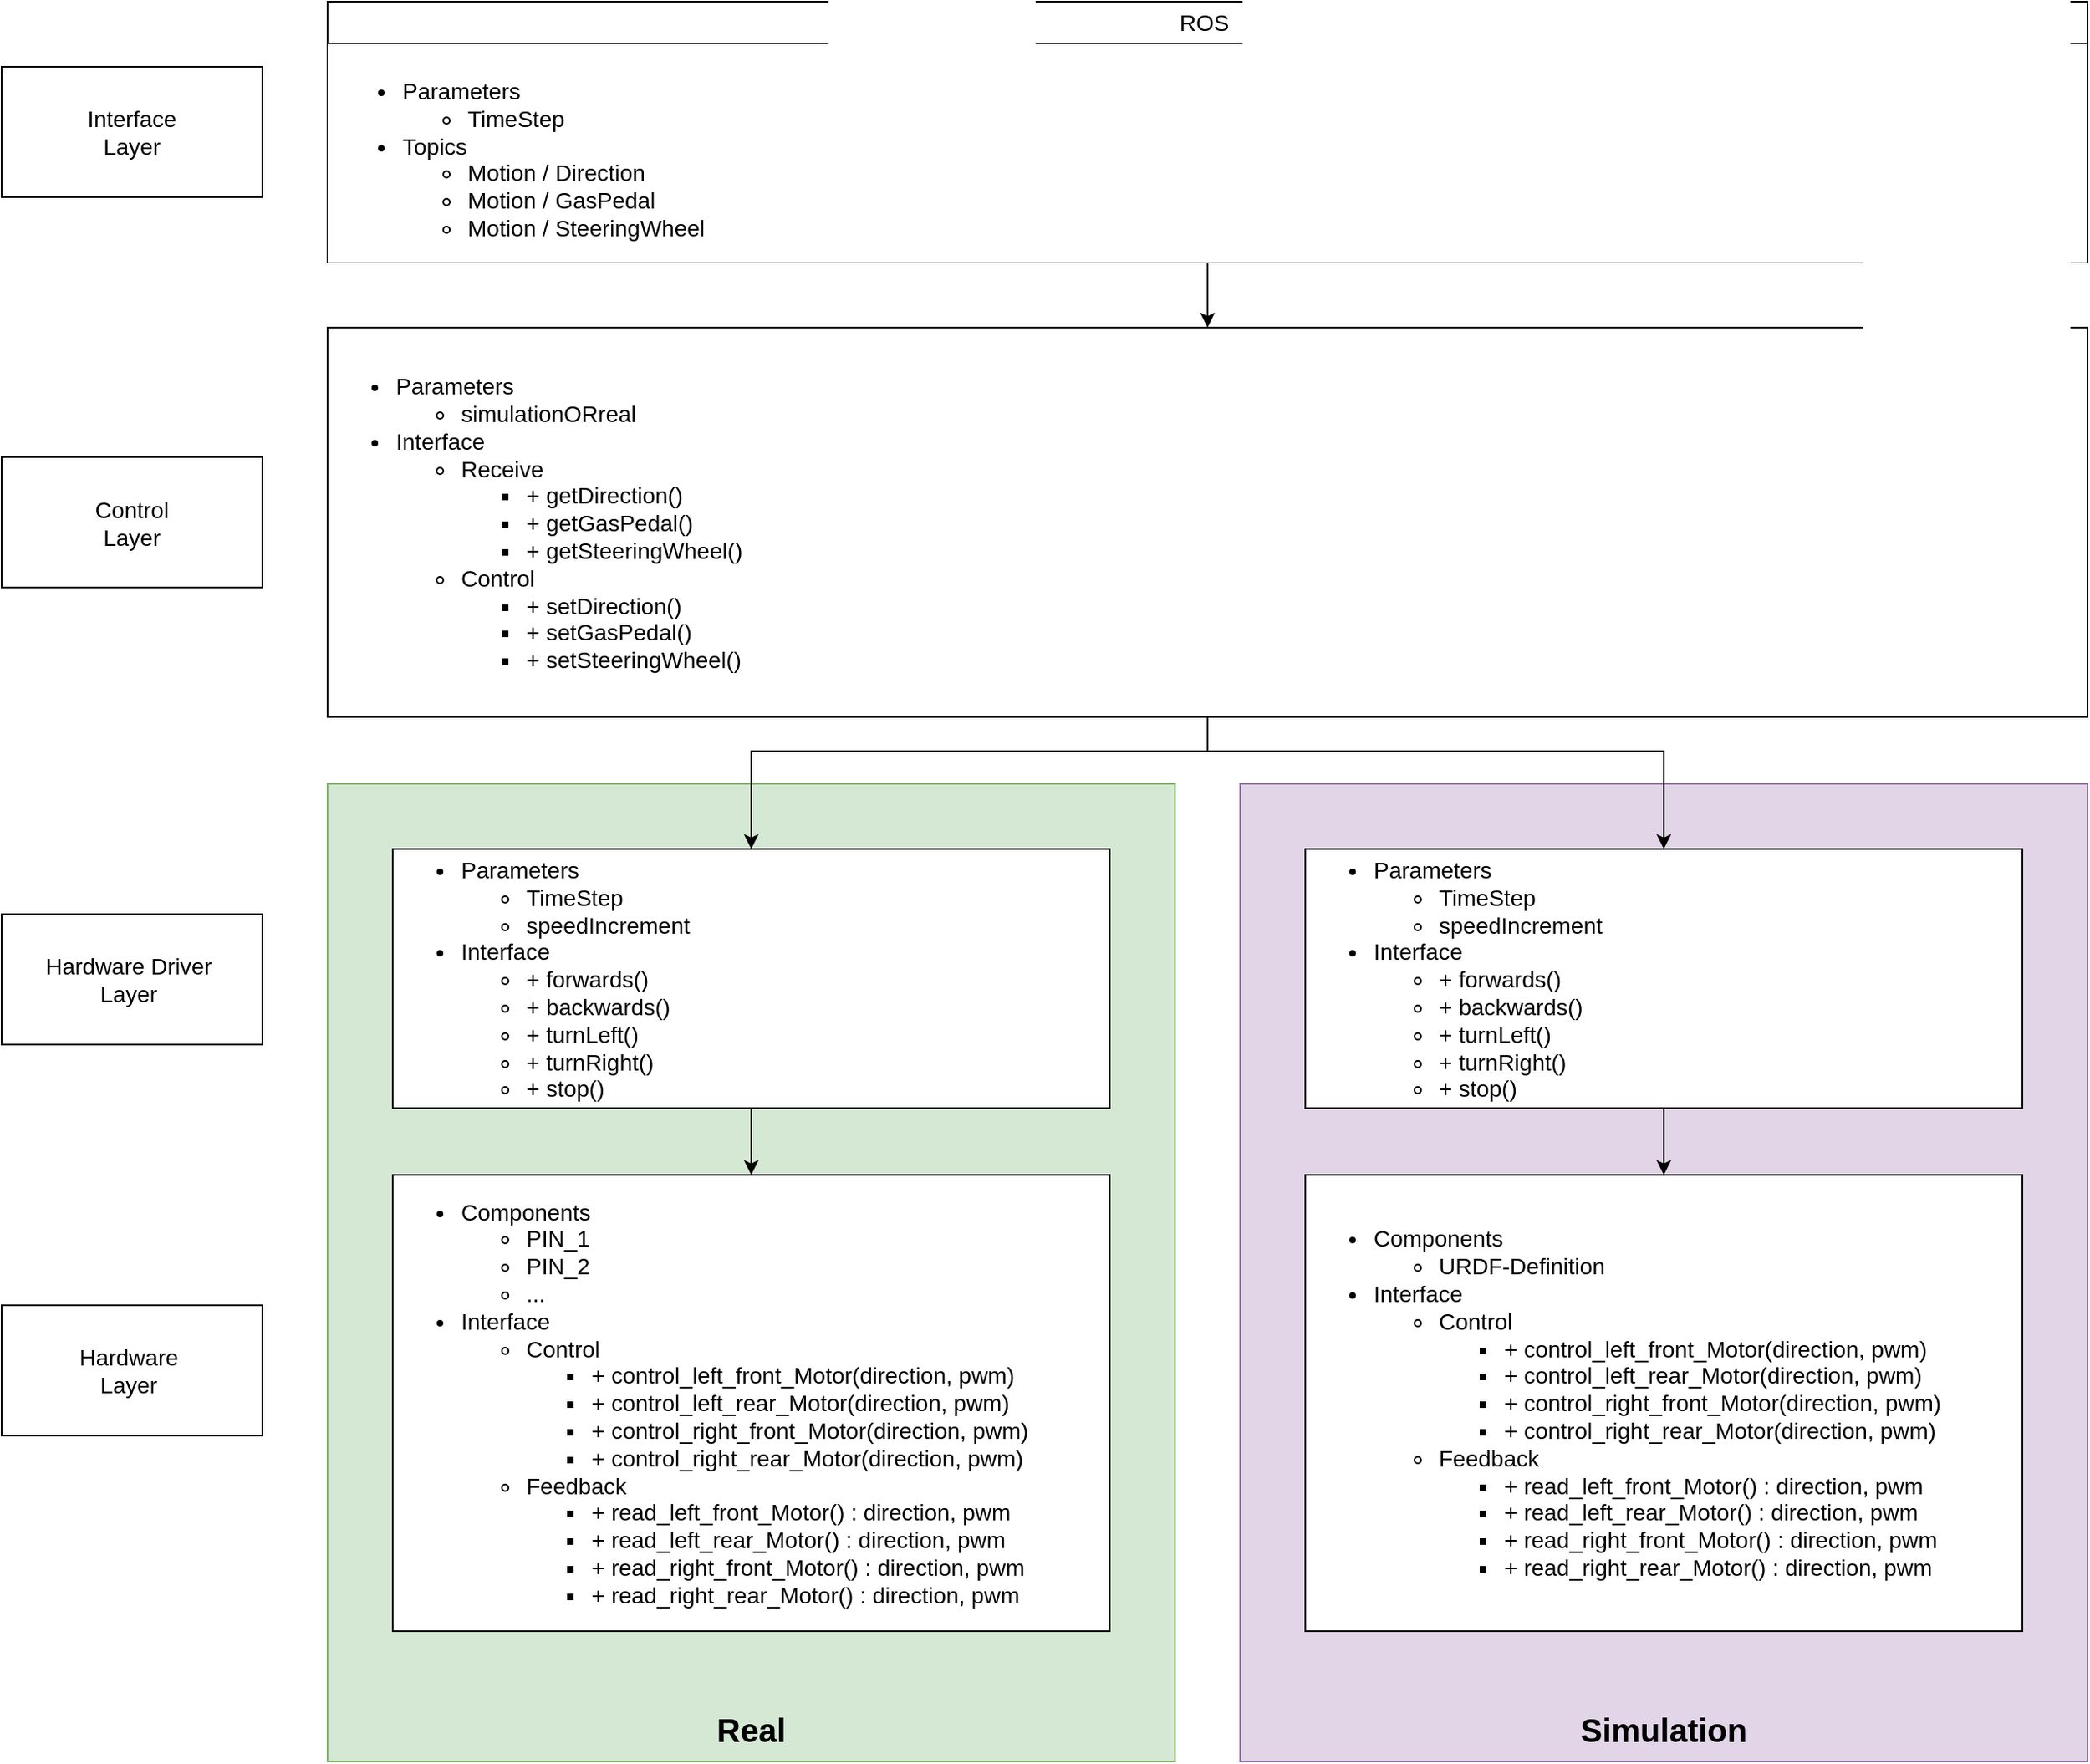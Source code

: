 <mxfile version="21.6.1" type="device">
  <diagram name="Page-1" id="Vw5gczLZUKuHrn777Z9E">
    <mxGraphModel dx="1908" dy="1314" grid="1" gridSize="10" guides="1" tooltips="1" connect="1" arrows="1" fold="1" page="1" pageScale="1" pageWidth="1654" pageHeight="1169" math="0" shadow="0">
      <root>
        <mxCell id="0" />
        <mxCell id="1" parent="0" />
        <mxCell id="yhAqCjuNMGm-9O0pIVWo-1" value="" style="rounded=0;whiteSpace=wrap;html=1;fillColor=#d5e8d4;strokeColor=#82b366;fontSize=14;" vertex="1" parent="1">
          <mxGeometry x="280" y="520" width="520" height="600" as="geometry" />
        </mxCell>
        <mxCell id="44geKnZ1Y-uaZJpbZFjT-1" value="&lt;ul style=&quot;font-size: 14px;&quot;&gt;&lt;li style=&quot;font-size: 14px;&quot;&gt;Parameters&amp;nbsp;&lt;/li&gt;&lt;ul style=&quot;font-size: 14px;&quot;&gt;&lt;li style=&quot;font-size: 14px;&quot;&gt;TimeStep&amp;nbsp;&lt;/li&gt;&lt;li style=&quot;font-size: 14px;&quot;&gt;speedIncrement&amp;nbsp;&lt;/li&gt;&lt;/ul&gt;&lt;li style=&quot;font-size: 14px;&quot;&gt;Interface&amp;nbsp;&lt;/li&gt;&lt;ul style=&quot;font-size: 14px;&quot;&gt;&lt;li style=&quot;font-size: 14px;&quot;&gt;+ forwards()&amp;nbsp;&lt;/li&gt;&lt;li style=&quot;font-size: 14px;&quot;&gt;+ backwards()&amp;nbsp;&lt;/li&gt;&lt;li style=&quot;font-size: 14px;&quot;&gt;+ turnLeft()&amp;nbsp;&lt;/li&gt;&lt;li style=&quot;font-size: 14px;&quot;&gt;+ turnRight()&amp;nbsp;&lt;/li&gt;&lt;li style=&quot;font-size: 14px;&quot;&gt;+ stop()&amp;nbsp;&lt;/li&gt;&lt;/ul&gt;&lt;/ul&gt;" style="rounded=0;whiteSpace=wrap;html=1;align=left;fontSize=14;" parent="1" vertex="1">
          <mxGeometry x="320" y="560" width="440" height="159" as="geometry" />
        </mxCell>
        <mxCell id="44geKnZ1Y-uaZJpbZFjT-2" value="Hardware Driver&amp;nbsp;&lt;br style=&quot;font-size: 14px;&quot;&gt;Layer&amp;nbsp;" style="rounded=0;whiteSpace=wrap;html=1;fontSize=14;" parent="1" vertex="1">
          <mxGeometry x="80" y="600" width="160" height="80" as="geometry" />
        </mxCell>
        <mxCell id="44geKnZ1Y-uaZJpbZFjT-3" value="Hardware&amp;nbsp;&lt;br style=&quot;font-size: 14px;&quot;&gt;Layer&amp;nbsp;" style="rounded=0;whiteSpace=wrap;html=1;fontSize=14;" parent="1" vertex="1">
          <mxGeometry x="80" y="840" width="160" height="80" as="geometry" />
        </mxCell>
        <mxCell id="44geKnZ1Y-uaZJpbZFjT-4" value="&lt;ul style=&quot;font-size: 14px;&quot;&gt;&lt;li style=&quot;font-size: 14px;&quot;&gt;&lt;span style=&quot;background-color: initial; font-size: 14px;&quot;&gt;Components&amp;nbsp;&lt;/span&gt;&lt;/li&gt;&lt;ul style=&quot;font-size: 14px;&quot;&gt;&lt;li style=&quot;font-size: 14px;&quot;&gt;&lt;span style=&quot;background-color: initial; font-size: 14px;&quot;&gt;PIN_1&amp;nbsp;&lt;/span&gt;&lt;/li&gt;&lt;li style=&quot;font-size: 14px;&quot;&gt;&lt;span style=&quot;background-color: initial; font-size: 14px;&quot;&gt;PIN_2&amp;nbsp;&lt;/span&gt;&lt;/li&gt;&lt;li style=&quot;font-size: 14px;&quot;&gt;&lt;span style=&quot;background-color: initial; font-size: 14px;&quot;&gt;...&amp;nbsp;&lt;/span&gt;&lt;/li&gt;&lt;/ul&gt;&lt;li style=&quot;font-size: 14px;&quot;&gt;&lt;span style=&quot;background-color: initial; font-size: 14px;&quot;&gt;Interface&amp;nbsp;&lt;/span&gt;&lt;/li&gt;&lt;ul style=&quot;font-size: 14px;&quot;&gt;&lt;li style=&quot;font-size: 14px;&quot;&gt;Control&amp;nbsp;&lt;/li&gt;&lt;ul style=&quot;font-size: 14px;&quot;&gt;&lt;li style=&quot;font-size: 14px;&quot;&gt;+ control_left_front_Motor(direction, pwm)&amp;nbsp;&lt;/li&gt;&lt;li style=&quot;font-size: 14px;&quot;&gt;&lt;span style=&quot;color: rgb(0, 0, 0); font-size: 14px;&quot;&gt;+ control_left_rear_Motor(direction, pwm)&amp;nbsp;&lt;/span&gt;&lt;/li&gt;&lt;li style=&quot;font-size: 14px;&quot;&gt;&lt;span style=&quot;color: rgb(0, 0, 0); font-size: 14px;&quot;&gt;+ control_right_front_Motor(direction, pwm)&amp;nbsp;&lt;/span&gt;&lt;/li&gt;&lt;li style=&quot;font-size: 14px;&quot;&gt;&lt;span style=&quot;color: rgb(0, 0, 0); font-size: 14px;&quot;&gt;+ control_right_rear_Motor(direction, pwm)&amp;nbsp;&lt;/span&gt;&lt;/li&gt;&lt;/ul&gt;&lt;li style=&quot;font-size: 14px;&quot;&gt;&lt;font color=&quot;#000000&quot; style=&quot;font-size: 14px;&quot;&gt;Feedback&amp;nbsp;&lt;/font&gt;&lt;/li&gt;&lt;ul style=&quot;font-size: 14px;&quot;&gt;&lt;li style=&quot;border-color: var(--border-color); font-size: 14px;&quot;&gt;&lt;font style=&quot;border-color: var(--border-color); font-size: 14px;&quot; color=&quot;#000000&quot;&gt;+ read_left_front_Motor() : direction, pwm&amp;nbsp;&lt;/font&gt;&lt;/li&gt;&lt;li style=&quot;border-color: var(--border-color); font-size: 14px;&quot;&gt;&lt;font style=&quot;border-color: var(--border-color); font-size: 14px;&quot; color=&quot;#000000&quot;&gt;+ read_left_rear_Motor() : direction, pwm&amp;nbsp;&lt;/font&gt;&lt;/li&gt;&lt;li style=&quot;border-color: var(--border-color); font-size: 14px;&quot;&gt;&lt;font style=&quot;border-color: var(--border-color); font-size: 14px;&quot; color=&quot;#000000&quot;&gt;+ read_right_front_Motor() : direction, pwm&amp;nbsp;&lt;/font&gt;&lt;/li&gt;&lt;li style=&quot;border-color: var(--border-color); font-size: 14px;&quot;&gt;&lt;font style=&quot;border-color: var(--border-color); font-size: 14px;&quot; color=&quot;#000000&quot;&gt;+ read_right_rear_Motor() : direction, pwm&amp;nbsp;&lt;/font&gt;&lt;/li&gt;&lt;/ul&gt;&lt;/ul&gt;&lt;/ul&gt;" style="rounded=0;whiteSpace=wrap;html=1;align=left;fontSize=14;" parent="1" vertex="1">
          <mxGeometry x="320" y="760" width="440" height="280" as="geometry" />
        </mxCell>
        <mxCell id="44geKnZ1Y-uaZJpbZFjT-5" value="&lt;ul style=&quot;font-size: 14px;&quot;&gt;&lt;li style=&quot;font-size: 14px;&quot;&gt;Parameters&amp;nbsp;&lt;/li&gt;&lt;ul&gt;&lt;li style=&quot;font-size: 14px;&quot;&gt;simulationORreal&amp;nbsp;&lt;/li&gt;&lt;/ul&gt;&lt;li style=&quot;font-size: 14px;&quot;&gt;Interface&amp;nbsp;&lt;/li&gt;&lt;ul style=&quot;font-size: 14px;&quot;&gt;&lt;li style=&quot;font-size: 14px;&quot;&gt;Receive&amp;nbsp;&lt;/li&gt;&lt;ul style=&quot;font-size: 14px;&quot;&gt;&lt;li style=&quot;font-size: 14px;&quot;&gt;+ getDirection()&amp;nbsp;&lt;/li&gt;&lt;li style=&quot;font-size: 14px;&quot;&gt;+ getGasPedal()&amp;nbsp;&lt;/li&gt;&lt;li style=&quot;font-size: 14px;&quot;&gt;+ getSteeringWheel()&amp;nbsp;&lt;/li&gt;&lt;/ul&gt;&lt;li style=&quot;font-size: 14px;&quot;&gt;Control&amp;nbsp;&lt;/li&gt;&lt;ul style=&quot;font-size: 14px;&quot;&gt;&lt;li style=&quot;font-size: 14px;&quot;&gt;+ setDirection()&amp;nbsp;&lt;/li&gt;&lt;li style=&quot;font-size: 14px;&quot;&gt;+ setGasPedal()&amp;nbsp;&lt;/li&gt;&lt;li style=&quot;font-size: 14px;&quot;&gt;+ setSteeringWheel()&amp;nbsp;&lt;/li&gt;&lt;/ul&gt;&lt;/ul&gt;&lt;/ul&gt;" style="rounded=0;whiteSpace=wrap;html=1;align=left;fontSize=14;" parent="1" vertex="1">
          <mxGeometry x="280" y="240" width="1080" height="239" as="geometry" />
        </mxCell>
        <mxCell id="44geKnZ1Y-uaZJpbZFjT-6" value="Control &lt;br style=&quot;font-size: 14px;&quot;&gt;Layer" style="rounded=0;whiteSpace=wrap;html=1;fontSize=14;" parent="1" vertex="1">
          <mxGeometry x="80" y="319.5" width="160" height="80" as="geometry" />
        </mxCell>
        <mxCell id="44geKnZ1Y-uaZJpbZFjT-8" value="Interface &lt;br style=&quot;font-size: 14px;&quot;&gt;Layer" style="rounded=0;whiteSpace=wrap;html=1;fontSize=14;" parent="1" vertex="1">
          <mxGeometry x="80" y="80" width="160" height="80" as="geometry" />
        </mxCell>
        <mxCell id="44geKnZ1Y-uaZJpbZFjT-14" value="ROS&amp;nbsp;" style="swimlane;fontStyle=0;childLayout=stackLayout;horizontal=1;startSize=26;horizontalStack=0;resizeParent=1;resizeParentMax=0;resizeLast=0;collapsible=1;marginBottom=0;whiteSpace=wrap;html=1;fontSize=14;" parent="1" vertex="1">
          <mxGeometry x="280" y="40" width="1080" height="160" as="geometry" />
        </mxCell>
        <mxCell id="44geKnZ1Y-uaZJpbZFjT-15" value="&lt;ul style=&quot;font-size: 14px;&quot;&gt;&lt;li style=&quot;font-size: 14px;&quot;&gt;Parameters&amp;nbsp;&lt;/li&gt;&lt;ul style=&quot;font-size: 14px;&quot;&gt;&lt;li style=&quot;font-size: 14px;&quot;&gt;TimeStep&amp;nbsp;&lt;/li&gt;&lt;/ul&gt;&lt;li style=&quot;font-size: 14px;&quot;&gt;Topics&amp;nbsp;&lt;/li&gt;&lt;ul style=&quot;font-size: 14px;&quot;&gt;&lt;li style=&quot;font-size: 14px;&quot;&gt;Motion / Direction&amp;nbsp;&lt;/li&gt;&lt;li style=&quot;font-size: 14px;&quot;&gt;Motion / GasPedal&amp;nbsp;&lt;/li&gt;&lt;li style=&quot;font-size: 14px;&quot;&gt;Motion / SteeringWheel&amp;nbsp;&lt;/li&gt;&lt;/ul&gt;&lt;/ul&gt;" style="text;align=left;verticalAlign=top;spacingLeft=4;spacingRight=4;overflow=hidden;rotatable=0;points=[[0,0.5],[1,0.5]];portConstraint=eastwest;whiteSpace=wrap;html=1;fillColor=default;fontSize=14;" parent="44geKnZ1Y-uaZJpbZFjT-14" vertex="1">
          <mxGeometry y="26" width="1080" height="134" as="geometry" />
        </mxCell>
        <mxCell id="yhAqCjuNMGm-9O0pIVWo-2" value="Real" style="text;html=1;strokeColor=none;fillColor=none;align=center;verticalAlign=middle;whiteSpace=wrap;rounded=0;fontSize=20;fontStyle=1" vertex="1" parent="1">
          <mxGeometry x="280" y="1080" width="520" height="40" as="geometry" />
        </mxCell>
        <mxCell id="yhAqCjuNMGm-9O0pIVWo-3" value="" style="rounded=0;whiteSpace=wrap;html=1;fillColor=#e1d5e7;strokeColor=#9673a6;fontSize=14;" vertex="1" parent="1">
          <mxGeometry x="840" y="520" width="520" height="600" as="geometry" />
        </mxCell>
        <mxCell id="yhAqCjuNMGm-9O0pIVWo-4" value="&lt;ul style=&quot;font-size: 14px;&quot;&gt;&lt;li style=&quot;font-size: 14px;&quot;&gt;Parameters&amp;nbsp;&lt;/li&gt;&lt;ul style=&quot;font-size: 14px;&quot;&gt;&lt;li style=&quot;font-size: 14px;&quot;&gt;TimeStep&amp;nbsp;&lt;/li&gt;&lt;li style=&quot;font-size: 14px;&quot;&gt;speedIncrement&amp;nbsp;&lt;/li&gt;&lt;/ul&gt;&lt;li style=&quot;font-size: 14px;&quot;&gt;Interface&amp;nbsp;&lt;/li&gt;&lt;ul style=&quot;font-size: 14px;&quot;&gt;&lt;li style=&quot;font-size: 14px;&quot;&gt;+ forwards()&amp;nbsp;&lt;/li&gt;&lt;li style=&quot;font-size: 14px;&quot;&gt;+ backwards()&amp;nbsp;&lt;/li&gt;&lt;li style=&quot;font-size: 14px;&quot;&gt;+ turnLeft()&amp;nbsp;&lt;/li&gt;&lt;li style=&quot;font-size: 14px;&quot;&gt;+ turnRight()&amp;nbsp;&lt;/li&gt;&lt;li style=&quot;font-size: 14px;&quot;&gt;+ stop()&amp;nbsp;&lt;/li&gt;&lt;/ul&gt;&lt;/ul&gt;" style="rounded=0;whiteSpace=wrap;html=1;align=left;fontSize=14;" vertex="1" parent="1">
          <mxGeometry x="880" y="560" width="440" height="159" as="geometry" />
        </mxCell>
        <mxCell id="yhAqCjuNMGm-9O0pIVWo-5" value="&lt;ul style=&quot;font-size: 14px;&quot;&gt;&lt;li style=&quot;font-size: 14px;&quot;&gt;&lt;span style=&quot;background-color: initial; font-size: 14px;&quot;&gt;Components&amp;nbsp;&lt;/span&gt;&lt;/li&gt;&lt;ul style=&quot;font-size: 14px;&quot;&gt;&lt;li style=&quot;font-size: 14px;&quot;&gt;URDF-Definition&amp;nbsp;&lt;/li&gt;&lt;/ul&gt;&lt;li style=&quot;font-size: 14px;&quot;&gt;&lt;span style=&quot;background-color: initial; font-size: 14px;&quot;&gt;Interface&amp;nbsp;&lt;/span&gt;&lt;/li&gt;&lt;ul style=&quot;font-size: 14px;&quot;&gt;&lt;li style=&quot;font-size: 14px;&quot;&gt;Control&amp;nbsp;&lt;/li&gt;&lt;ul style=&quot;font-size: 14px;&quot;&gt;&lt;li style=&quot;font-size: 14px;&quot;&gt;+ control_left_front_Motor(direction, pwm)&amp;nbsp;&lt;/li&gt;&lt;li style=&quot;font-size: 14px;&quot;&gt;&lt;span style=&quot;color: rgb(0, 0, 0); font-size: 14px;&quot;&gt;+ control_left_rear_Motor(direction, pwm)&amp;nbsp;&lt;/span&gt;&lt;/li&gt;&lt;li style=&quot;font-size: 14px;&quot;&gt;&lt;span style=&quot;color: rgb(0, 0, 0); font-size: 14px;&quot;&gt;+ control_right_front_Motor(direction, pwm)&amp;nbsp;&lt;/span&gt;&lt;/li&gt;&lt;li style=&quot;font-size: 14px;&quot;&gt;&lt;span style=&quot;color: rgb(0, 0, 0); font-size: 14px;&quot;&gt;+ control_right_rear_Motor(direction, pwm)&amp;nbsp;&lt;/span&gt;&lt;/li&gt;&lt;/ul&gt;&lt;li style=&quot;font-size: 14px;&quot;&gt;&lt;font color=&quot;#000000&quot; style=&quot;font-size: 14px;&quot;&gt;Feedback&amp;nbsp;&lt;/font&gt;&lt;/li&gt;&lt;ul style=&quot;font-size: 14px;&quot;&gt;&lt;li style=&quot;border-color: var(--border-color); font-size: 14px;&quot;&gt;&lt;font style=&quot;border-color: var(--border-color); font-size: 14px;&quot; color=&quot;#000000&quot;&gt;+ read_left_front_Motor() : direction, pwm&amp;nbsp;&lt;/font&gt;&lt;/li&gt;&lt;li style=&quot;border-color: var(--border-color); font-size: 14px;&quot;&gt;&lt;font style=&quot;border-color: var(--border-color); font-size: 14px;&quot; color=&quot;#000000&quot;&gt;+ read_left_rear_Motor() : direction, pwm&amp;nbsp;&lt;/font&gt;&lt;/li&gt;&lt;li style=&quot;border-color: var(--border-color); font-size: 14px;&quot;&gt;&lt;font style=&quot;border-color: var(--border-color); font-size: 14px;&quot; color=&quot;#000000&quot;&gt;+ read_right_front_Motor() : direction, pwm&amp;nbsp;&lt;/font&gt;&lt;/li&gt;&lt;li style=&quot;border-color: var(--border-color); font-size: 14px;&quot;&gt;&lt;font style=&quot;border-color: var(--border-color); font-size: 14px;&quot; color=&quot;#000000&quot;&gt;+ read_right_rear_Motor() : direction, pwm&amp;nbsp;&lt;/font&gt;&lt;/li&gt;&lt;/ul&gt;&lt;/ul&gt;&lt;/ul&gt;" style="rounded=0;whiteSpace=wrap;html=1;align=left;fontSize=14;" vertex="1" parent="1">
          <mxGeometry x="880" y="760" width="440" height="280" as="geometry" />
        </mxCell>
        <mxCell id="yhAqCjuNMGm-9O0pIVWo-6" value="Simulation" style="text;html=1;strokeColor=none;fillColor=none;align=center;verticalAlign=middle;whiteSpace=wrap;rounded=0;fontSize=20;fontStyle=1" vertex="1" parent="1">
          <mxGeometry x="840" y="1080" width="520" height="40" as="geometry" />
        </mxCell>
        <mxCell id="yhAqCjuNMGm-9O0pIVWo-7" value="" style="endArrow=classic;html=1;rounded=0;entryX=0.5;entryY=0;entryDx=0;entryDy=0;exitX=0.5;exitY=1;exitDx=0;exitDy=0;" edge="1" parent="1" source="44geKnZ1Y-uaZJpbZFjT-14" target="44geKnZ1Y-uaZJpbZFjT-5">
          <mxGeometry width="50" height="50" relative="1" as="geometry">
            <mxPoint x="630" y="460" as="sourcePoint" />
            <mxPoint x="680" y="410" as="targetPoint" />
          </mxGeometry>
        </mxCell>
        <mxCell id="yhAqCjuNMGm-9O0pIVWo-10" value="" style="endArrow=classic;html=1;rounded=0;entryX=0.5;entryY=0;entryDx=0;entryDy=0;exitX=0.5;exitY=1;exitDx=0;exitDy=0;" edge="1" parent="1" source="44geKnZ1Y-uaZJpbZFjT-5" target="44geKnZ1Y-uaZJpbZFjT-1">
          <mxGeometry width="50" height="50" relative="1" as="geometry">
            <mxPoint x="750" y="700" as="sourcePoint" />
            <mxPoint x="800" y="650" as="targetPoint" />
            <Array as="points">
              <mxPoint x="820" y="500" />
              <mxPoint x="540" y="500" />
            </Array>
          </mxGeometry>
        </mxCell>
        <mxCell id="yhAqCjuNMGm-9O0pIVWo-12" value="" style="endArrow=classic;html=1;rounded=0;entryX=0.5;entryY=0;entryDx=0;entryDy=0;" edge="1" parent="1" target="yhAqCjuNMGm-9O0pIVWo-4">
          <mxGeometry width="50" height="50" relative="1" as="geometry">
            <mxPoint x="820" y="480" as="sourcePoint" />
            <mxPoint x="800" y="650" as="targetPoint" />
            <Array as="points">
              <mxPoint x="820" y="500" />
              <mxPoint x="1100" y="500" />
            </Array>
          </mxGeometry>
        </mxCell>
        <mxCell id="yhAqCjuNMGm-9O0pIVWo-13" value="" style="endArrow=classic;html=1;rounded=0;entryX=0.5;entryY=0;entryDx=0;entryDy=0;exitX=0.5;exitY=1;exitDx=0;exitDy=0;" edge="1" parent="1" source="44geKnZ1Y-uaZJpbZFjT-1" target="44geKnZ1Y-uaZJpbZFjT-4">
          <mxGeometry width="50" height="50" relative="1" as="geometry">
            <mxPoint x="740" y="690" as="sourcePoint" />
            <mxPoint x="790" y="640" as="targetPoint" />
          </mxGeometry>
        </mxCell>
        <mxCell id="yhAqCjuNMGm-9O0pIVWo-15" value="" style="endArrow=classic;html=1;rounded=0;entryX=0.5;entryY=0;entryDx=0;entryDy=0;exitX=0.5;exitY=1;exitDx=0;exitDy=0;" edge="1" parent="1">
          <mxGeometry width="50" height="50" relative="1" as="geometry">
            <mxPoint x="1100" y="719" as="sourcePoint" />
            <mxPoint x="1100" y="760" as="targetPoint" />
          </mxGeometry>
        </mxCell>
      </root>
    </mxGraphModel>
  </diagram>
</mxfile>
